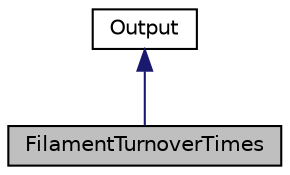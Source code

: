 digraph "FilamentTurnoverTimes"
{
 // INTERACTIVE_SVG=YES
  edge [fontname="Helvetica",fontsize="10",labelfontname="Helvetica",labelfontsize="10"];
  node [fontname="Helvetica",fontsize="10",shape=record];
  Node0 [label="FilamentTurnoverTimes",height=0.2,width=0.4,color="black", fillcolor="grey75", style="filled", fontcolor="black"];
  Node1 -> Node0 [dir="back",color="midnightblue",fontsize="10",style="solid",fontname="Helvetica"];
  Node1 [label="Output",height=0.2,width=0.4,color="black", fillcolor="white", style="filled",URL="$classOutput.html",tooltip="To print a specified output into a file. "];
}
